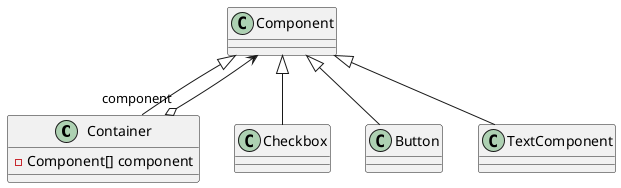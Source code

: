 @startuml 

skinparam DefaultFontName PingFangSC-Regular

class Container{
    - Component[] component
}

Component <|-- Checkbox
Component <|-- Button
Component <|-- TextComponent
Component <|-- Container
Component <--o "component" Container

@enduml